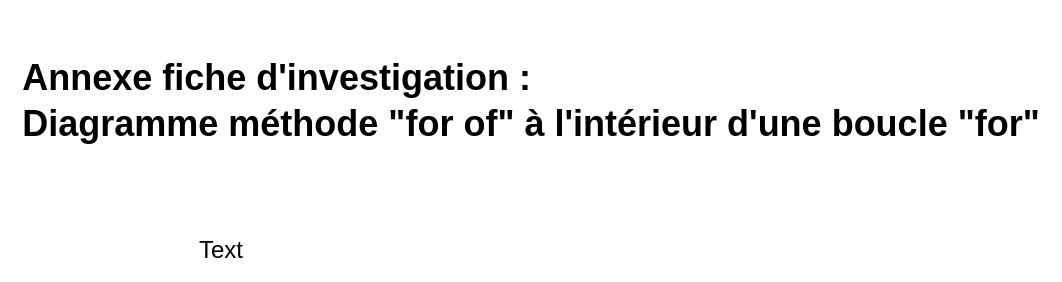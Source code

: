 <mxfile version="20.7.4" type="github">
  <diagram id="ULDBY66KBe7qfKJZnPiM" name="Page-1">
    <mxGraphModel dx="1050" dy="1727" grid="1" gridSize="10" guides="1" tooltips="1" connect="1" arrows="1" fold="1" page="1" pageScale="1" pageWidth="827" pageHeight="1169" math="0" shadow="0">
      <root>
        <mxCell id="0" />
        <mxCell id="1" parent="0" />
        <mxCell id="w6g4SxeamJW3JEsDFvqP-1" value="&#xa;&lt;div align=&quot;left&quot;&gt;&lt;b&gt;&lt;font style=&quot;font-size: 24px;&quot; size=&quot;3&quot;&gt;&lt;font style=&quot;font-size: 18px;&quot;&gt;Annexe fiche d&#39;investigation :&lt;br&gt;&lt;/font&gt;&lt;/font&gt;&lt;/b&gt;&lt;/div&gt;&lt;div align=&quot;left&quot;&gt;&lt;b&gt;&lt;font style=&quot;font-size: 18px;&quot;&gt;Diagramme méthode &quot;for of&quot; à l&#39;intérieur d&#39;une boucle &quot;for&quot;&lt;br&gt;&lt;/font&gt;&lt;/b&gt;&lt;/div&gt;&#xa;&#xa;" style="text;html=1;align=center;verticalAlign=middle;resizable=0;points=[];autosize=1;strokeColor=none;fillColor=none;" vertex="1" parent="1">
          <mxGeometry y="-15" width="530" height="110" as="geometry" />
        </mxCell>
        <mxCell id="w6g4SxeamJW3JEsDFvqP-2" value="Text" style="text;html=1;align=center;verticalAlign=middle;resizable=0;points=[];autosize=1;strokeColor=none;fillColor=none;" vertex="1" parent="1">
          <mxGeometry x="90" y="95" width="40" height="30" as="geometry" />
        </mxCell>
      </root>
    </mxGraphModel>
  </diagram>
</mxfile>
